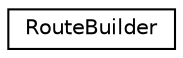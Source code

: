 digraph "Graphical Class Hierarchy"
{
  edge [fontname="Helvetica",fontsize="10",labelfontname="Helvetica",labelfontsize="10"];
  node [fontname="Helvetica",fontsize="10",shape=record];
  rankdir="LR";
  Node1 [label="RouteBuilder",height=0.2,width=0.4,color="black", fillcolor="white", style="filled",URL="$class_cake_1_1_routing_1_1_route_builder.html"];
}
